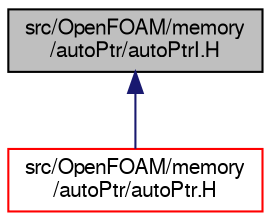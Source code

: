 digraph "src/OpenFOAM/memory/autoPtr/autoPtrI.H"
{
  bgcolor="transparent";
  edge [fontname="FreeSans",fontsize="10",labelfontname="FreeSans",labelfontsize="10"];
  node [fontname="FreeSans",fontsize="10",shape=record];
  Node1 [label="src/OpenFOAM/memory\l/autoPtr/autoPtrI.H",height=0.2,width=0.4,color="black", fillcolor="grey75", style="filled" fontcolor="black"];
  Node1 -> Node2 [dir="back",color="midnightblue",fontsize="10",style="solid",fontname="FreeSans"];
  Node2 [label="src/OpenFOAM/memory\l/autoPtr/autoPtr.H",height=0.2,width=0.4,color="red",URL="$a07985.html"];
}
